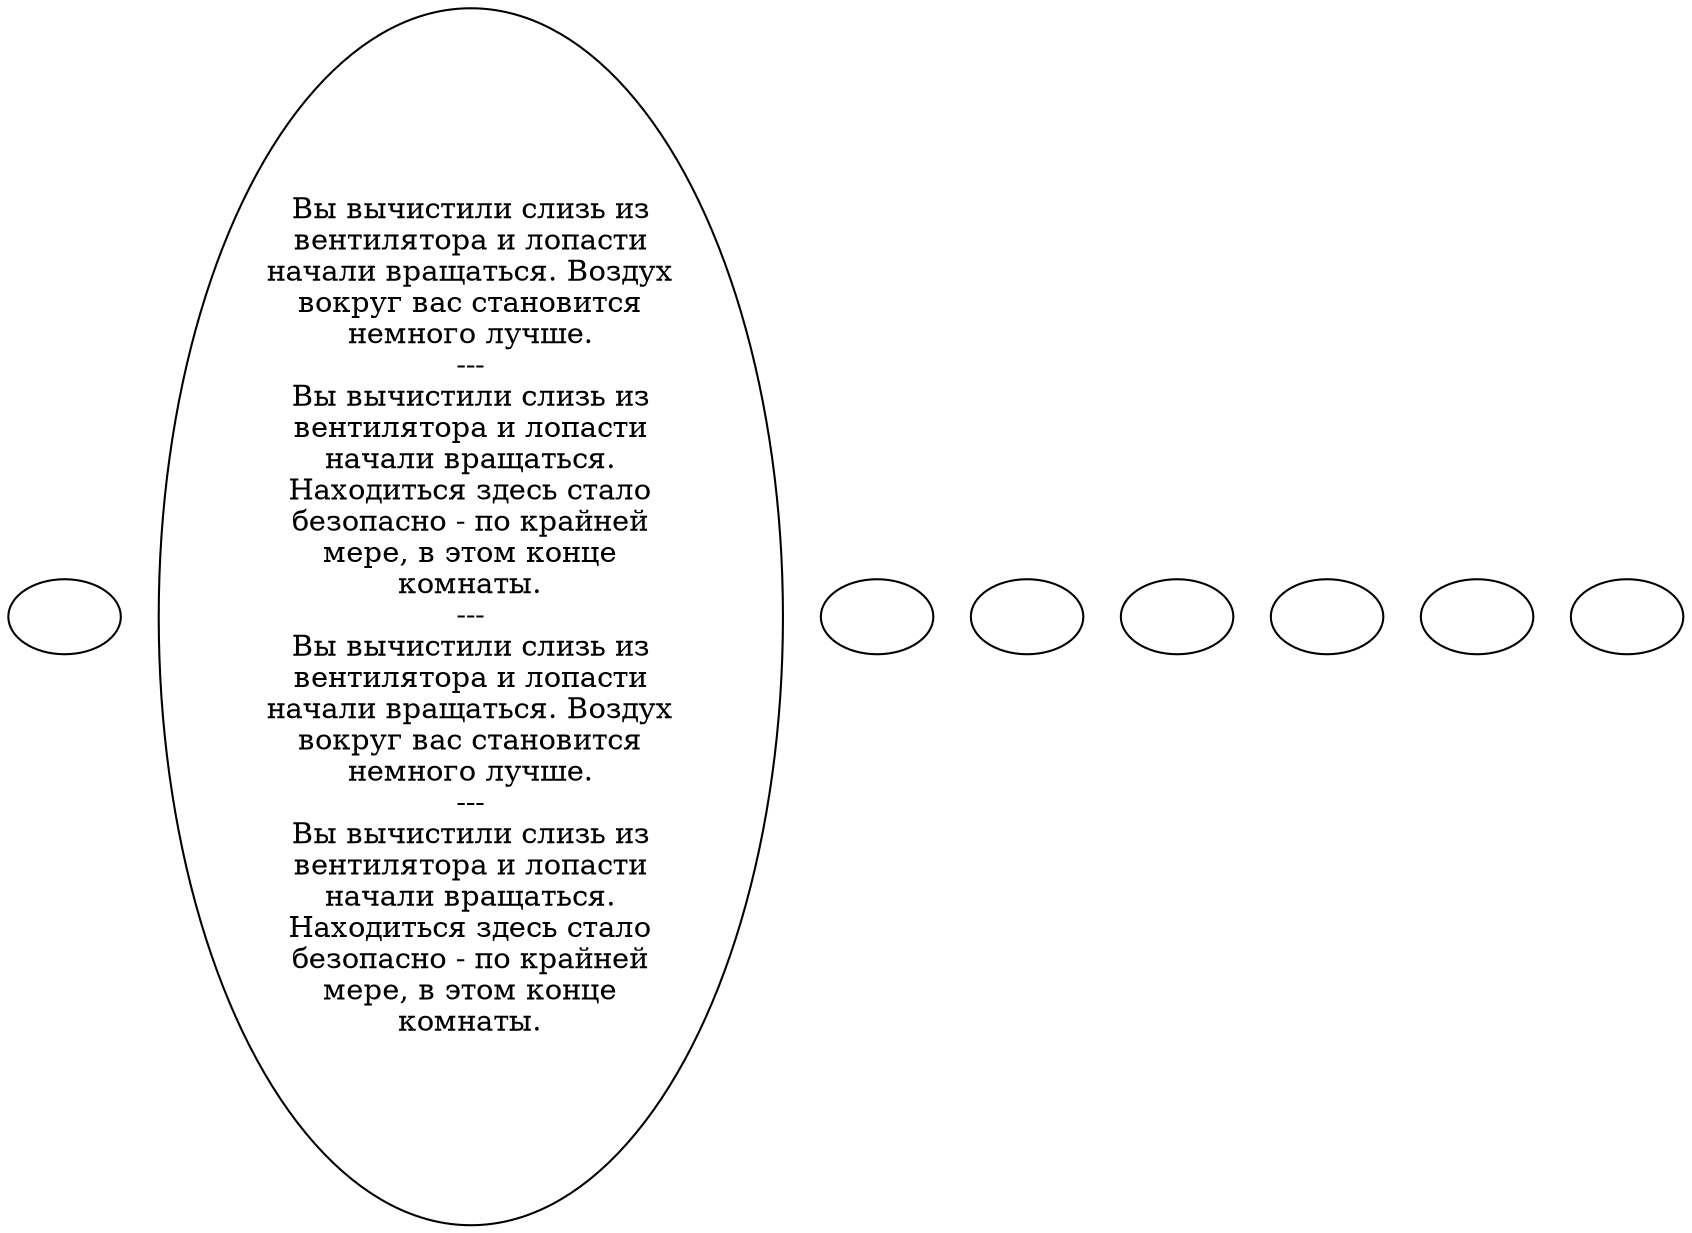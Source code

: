 digraph epai30 {
  "start" [style=filled       fillcolor="#FFFFFF"       color="#000000"]
  "start" [label=""]
  "use_p_proc" [style=filled       fillcolor="#FFFFFF"       color="#000000"]
  "use_p_proc" [label="Вы вычистили слизь из\nвентилятора и лопасти\nначали вращаться. Воздух\nвокруг вас становится\nнемного лучше.\n---\nВы вычистили слизь из\nвентилятора и лопасти\nначали вращаться.\nНаходиться здесь стало\nбезопасно - по крайней\nмере, в этом конце\nкомнаты.\n---\nВы вычистили слизь из\nвентилятора и лопасти\nначали вращаться. Воздух\nвокруг вас становится\nнемного лучше.\n---\nВы вычистили слизь из\nвентилятора и лопасти\nначали вращаться.\nНаходиться здесь стало\nбезопасно - по крайней\nмере, в этом конце\nкомнаты."]
  "pickup_p_proc" [style=filled       fillcolor="#FFFFFF"       color="#000000"]
  "pickup_p_proc" [label=""]
  "destroy_p_proc" [style=filled       fillcolor="#FFFFFF"       color="#000000"]
  "destroy_p_proc" [label=""]
  "drop_p_proc" [style=filled       fillcolor="#FFFFFF"       color="#000000"]
  "drop_p_proc" [label=""]
  "map_enter_p_proc" [style=filled       fillcolor="#FFFFFF"       color="#000000"]
  "map_enter_p_proc" [label=""]
  "map_update_p_proc" [style=filled       fillcolor="#FFFFFF"       color="#000000"]
  "map_update_p_proc" [label=""]
  "timed_event_p_proc" [style=filled       fillcolor="#FFFFFF"       color="#000000"]
  "timed_event_p_proc" [label=""]
}
